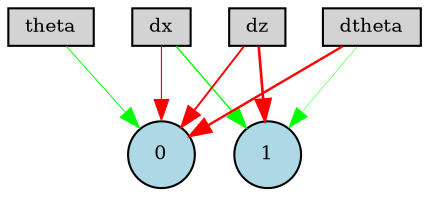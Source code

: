 digraph {
	node [fontsize=9 height=0.2 shape=circle width=0.2]
	dx [fillcolor=lightgray shape=box style=filled]
	dz [fillcolor=lightgray shape=box style=filled]
	theta [fillcolor=lightgray shape=box style=filled]
	dtheta [fillcolor=lightgray shape=box style=filled]
	0 [fillcolor=lightblue style=filled]
	1 [fillcolor=lightblue style=filled]
	dtheta -> 0 [color=red penwidth=1.1406461651217121 style=solid]
	dz -> 0 [color=red penwidth=0.917971312004159 style=solid]
	dz -> 1 [color=red penwidth=1.271340689192582 style=solid]
	dx -> 1 [color=green penwidth=0.677927231992885 style=solid]
	dtheta -> 1 [color=green penwidth=0.21972997106643755 style=solid]
	theta -> 0 [color=green penwidth=0.4584823260502122 style=solid]
	dx -> 0 [color=red penwidth=0.556909539197395 style=solid]
}
